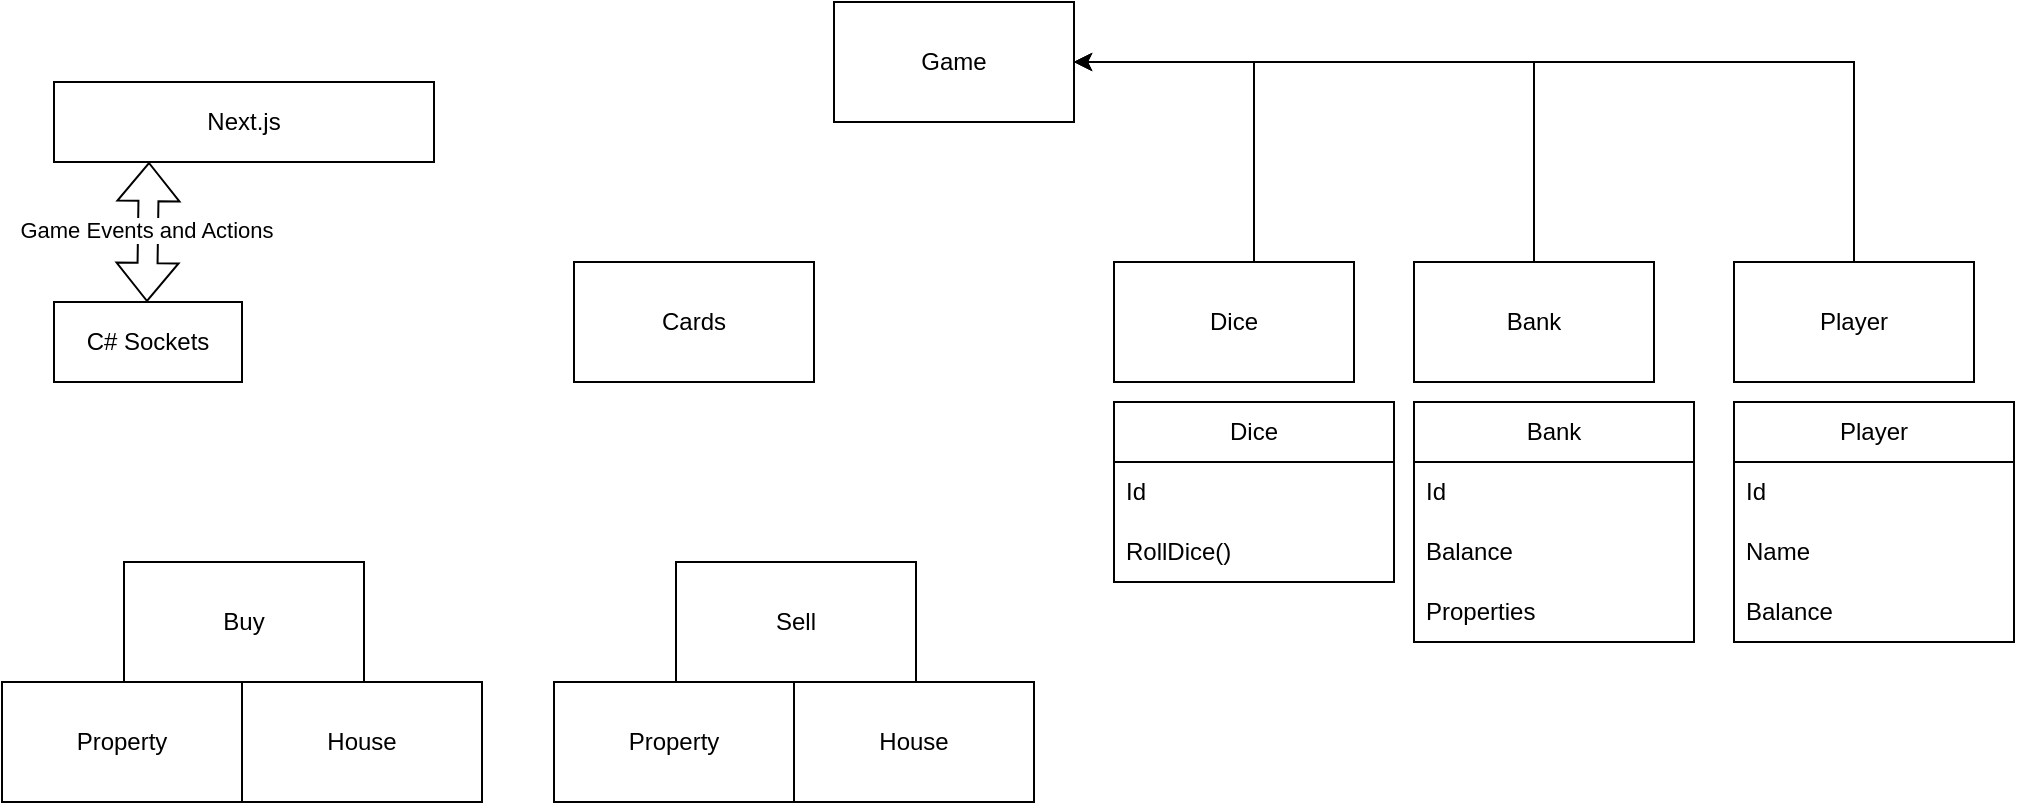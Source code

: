 <mxfile version="26.1.0">
  <diagram name="Page-1" id="1JltymOU_94CAYNyti2q">
    <mxGraphModel dx="1050" dy="507" grid="1" gridSize="10" guides="1" tooltips="1" connect="1" arrows="1" fold="1" page="1" pageScale="1" pageWidth="827" pageHeight="1169" math="0" shadow="0">
      <root>
        <mxCell id="0" />
        <mxCell id="1" parent="0" />
        <mxCell id="mnRKvTjvI5V1SNN01zUf-1" value="Next.js" style="rounded=0;whiteSpace=wrap;html=1;" vertex="1" parent="1">
          <mxGeometry x="400" y="90" width="190" height="40" as="geometry" />
        </mxCell>
        <mxCell id="mnRKvTjvI5V1SNN01zUf-2" value="C# Sockets" style="rounded=0;whiteSpace=wrap;html=1;" vertex="1" parent="1">
          <mxGeometry x="400" y="200" width="94" height="40" as="geometry" />
        </mxCell>
        <mxCell id="mnRKvTjvI5V1SNN01zUf-5" value="" style="shape=flexArrow;endArrow=classic;startArrow=classic;html=1;rounded=0;entryX=0.5;entryY=1;entryDx=0;entryDy=0;exitX=0;exitY=0;exitDx=0;exitDy=0;" edge="1" parent="1">
          <mxGeometry width="100" height="100" relative="1" as="geometry">
            <mxPoint x="446.5" y="200" as="sourcePoint" />
            <mxPoint x="447.5" y="130" as="targetPoint" />
          </mxGeometry>
        </mxCell>
        <mxCell id="mnRKvTjvI5V1SNN01zUf-6" value="Game Events and Actions" style="edgeLabel;html=1;align=center;verticalAlign=middle;resizable=0;points=[];" vertex="1" connectable="0" parent="mnRKvTjvI5V1SNN01zUf-5">
          <mxGeometry x="0.031" y="1" relative="1" as="geometry">
            <mxPoint as="offset" />
          </mxGeometry>
        </mxCell>
        <mxCell id="mnRKvTjvI5V1SNN01zUf-8" value="Buy" style="rounded=0;whiteSpace=wrap;html=1;" vertex="1" parent="1">
          <mxGeometry x="435" y="330" width="120" height="60" as="geometry" />
        </mxCell>
        <mxCell id="mnRKvTjvI5V1SNN01zUf-9" value="&lt;div&gt;Property&lt;/div&gt;" style="rounded=0;whiteSpace=wrap;html=1;" vertex="1" parent="1">
          <mxGeometry x="374" y="390" width="120" height="60" as="geometry" />
        </mxCell>
        <mxCell id="mnRKvTjvI5V1SNN01zUf-10" value="&lt;div&gt;House&lt;/div&gt;" style="rounded=0;whiteSpace=wrap;html=1;" vertex="1" parent="1">
          <mxGeometry x="494" y="390" width="120" height="60" as="geometry" />
        </mxCell>
        <mxCell id="mnRKvTjvI5V1SNN01zUf-11" value="Sell" style="rounded=0;whiteSpace=wrap;html=1;" vertex="1" parent="1">
          <mxGeometry x="711" y="330" width="120" height="60" as="geometry" />
        </mxCell>
        <mxCell id="mnRKvTjvI5V1SNN01zUf-12" value="&lt;div&gt;Property&lt;/div&gt;" style="rounded=0;whiteSpace=wrap;html=1;" vertex="1" parent="1">
          <mxGeometry x="650" y="390" width="120" height="60" as="geometry" />
        </mxCell>
        <mxCell id="mnRKvTjvI5V1SNN01zUf-13" value="&lt;div&gt;House&lt;/div&gt;" style="rounded=0;whiteSpace=wrap;html=1;" vertex="1" parent="1">
          <mxGeometry x="770" y="390" width="120" height="60" as="geometry" />
        </mxCell>
        <mxCell id="mnRKvTjvI5V1SNN01zUf-44" style="edgeStyle=orthogonalEdgeStyle;rounded=0;orthogonalLoop=1;jettySize=auto;html=1;entryX=1;entryY=0.5;entryDx=0;entryDy=0;" edge="1" parent="1" source="mnRKvTjvI5V1SNN01zUf-14" target="mnRKvTjvI5V1SNN01zUf-15">
          <mxGeometry relative="1" as="geometry">
            <Array as="points">
              <mxPoint x="1300" y="80" />
            </Array>
          </mxGeometry>
        </mxCell>
        <mxCell id="mnRKvTjvI5V1SNN01zUf-14" value="Player" style="rounded=0;whiteSpace=wrap;html=1;" vertex="1" parent="1">
          <mxGeometry x="1240" y="180" width="120" height="60" as="geometry" />
        </mxCell>
        <mxCell id="mnRKvTjvI5V1SNN01zUf-15" value="Game" style="rounded=0;whiteSpace=wrap;html=1;" vertex="1" parent="1">
          <mxGeometry x="790" y="50" width="120" height="60" as="geometry" />
        </mxCell>
        <mxCell id="mnRKvTjvI5V1SNN01zUf-17" value="Cards" style="rounded=0;whiteSpace=wrap;html=1;" vertex="1" parent="1">
          <mxGeometry x="660" y="180" width="120" height="60" as="geometry" />
        </mxCell>
        <mxCell id="mnRKvTjvI5V1SNN01zUf-43" style="edgeStyle=orthogonalEdgeStyle;rounded=0;orthogonalLoop=1;jettySize=auto;html=1;entryX=1;entryY=0.5;entryDx=0;entryDy=0;" edge="1" parent="1" source="mnRKvTjvI5V1SNN01zUf-22" target="mnRKvTjvI5V1SNN01zUf-15">
          <mxGeometry relative="1" as="geometry">
            <Array as="points">
              <mxPoint x="1000" y="80" />
            </Array>
          </mxGeometry>
        </mxCell>
        <mxCell id="mnRKvTjvI5V1SNN01zUf-22" value="Dice" style="rounded=0;whiteSpace=wrap;html=1;" vertex="1" parent="1">
          <mxGeometry x="930" y="180" width="120" height="60" as="geometry" />
        </mxCell>
        <mxCell id="mnRKvTjvI5V1SNN01zUf-38" style="edgeStyle=orthogonalEdgeStyle;rounded=0;orthogonalLoop=1;jettySize=auto;html=1;entryX=1;entryY=0.5;entryDx=0;entryDy=0;" edge="1" parent="1" source="mnRKvTjvI5V1SNN01zUf-23" target="mnRKvTjvI5V1SNN01zUf-15">
          <mxGeometry relative="1" as="geometry">
            <Array as="points">
              <mxPoint x="1140" y="80" />
            </Array>
          </mxGeometry>
        </mxCell>
        <mxCell id="mnRKvTjvI5V1SNN01zUf-23" value="Bank" style="rounded=0;whiteSpace=wrap;html=1;" vertex="1" parent="1">
          <mxGeometry x="1080" y="180" width="120" height="60" as="geometry" />
        </mxCell>
        <mxCell id="mnRKvTjvI5V1SNN01zUf-24" value="Player" style="swimlane;fontStyle=0;childLayout=stackLayout;horizontal=1;startSize=30;horizontalStack=0;resizeParent=1;resizeParentMax=0;resizeLast=0;collapsible=1;marginBottom=0;whiteSpace=wrap;html=1;" vertex="1" parent="1">
          <mxGeometry x="1240" y="250" width="140" height="120" as="geometry" />
        </mxCell>
        <mxCell id="mnRKvTjvI5V1SNN01zUf-25" value="Id" style="text;strokeColor=none;fillColor=none;align=left;verticalAlign=middle;spacingLeft=4;spacingRight=4;overflow=hidden;points=[[0,0.5],[1,0.5]];portConstraint=eastwest;rotatable=0;whiteSpace=wrap;html=1;" vertex="1" parent="mnRKvTjvI5V1SNN01zUf-24">
          <mxGeometry y="30" width="140" height="30" as="geometry" />
        </mxCell>
        <mxCell id="mnRKvTjvI5V1SNN01zUf-26" value="Name" style="text;strokeColor=none;fillColor=none;align=left;verticalAlign=middle;spacingLeft=4;spacingRight=4;overflow=hidden;points=[[0,0.5],[1,0.5]];portConstraint=eastwest;rotatable=0;whiteSpace=wrap;html=1;" vertex="1" parent="mnRKvTjvI5V1SNN01zUf-24">
          <mxGeometry y="60" width="140" height="30" as="geometry" />
        </mxCell>
        <mxCell id="mnRKvTjvI5V1SNN01zUf-27" value="Balance" style="text;strokeColor=none;fillColor=none;align=left;verticalAlign=middle;spacingLeft=4;spacingRight=4;overflow=hidden;points=[[0,0.5],[1,0.5]];portConstraint=eastwest;rotatable=0;whiteSpace=wrap;html=1;" vertex="1" parent="mnRKvTjvI5V1SNN01zUf-24">
          <mxGeometry y="90" width="140" height="30" as="geometry" />
        </mxCell>
        <mxCell id="mnRKvTjvI5V1SNN01zUf-31" value="Bank" style="swimlane;fontStyle=0;childLayout=stackLayout;horizontal=1;startSize=30;horizontalStack=0;resizeParent=1;resizeParentMax=0;resizeLast=0;collapsible=1;marginBottom=0;whiteSpace=wrap;html=1;" vertex="1" parent="1">
          <mxGeometry x="1080" y="250" width="140" height="120" as="geometry" />
        </mxCell>
        <mxCell id="mnRKvTjvI5V1SNN01zUf-32" value="Id" style="text;strokeColor=none;fillColor=none;align=left;verticalAlign=middle;spacingLeft=4;spacingRight=4;overflow=hidden;points=[[0,0.5],[1,0.5]];portConstraint=eastwest;rotatable=0;whiteSpace=wrap;html=1;" vertex="1" parent="mnRKvTjvI5V1SNN01zUf-31">
          <mxGeometry y="30" width="140" height="30" as="geometry" />
        </mxCell>
        <mxCell id="mnRKvTjvI5V1SNN01zUf-34" value="Balance" style="text;strokeColor=none;fillColor=none;align=left;verticalAlign=middle;spacingLeft=4;spacingRight=4;overflow=hidden;points=[[0,0.5],[1,0.5]];portConstraint=eastwest;rotatable=0;whiteSpace=wrap;html=1;" vertex="1" parent="mnRKvTjvI5V1SNN01zUf-31">
          <mxGeometry y="60" width="140" height="30" as="geometry" />
        </mxCell>
        <mxCell id="mnRKvTjvI5V1SNN01zUf-36" value="Properties" style="text;strokeColor=none;fillColor=none;align=left;verticalAlign=middle;spacingLeft=4;spacingRight=4;overflow=hidden;points=[[0,0.5],[1,0.5]];portConstraint=eastwest;rotatable=0;whiteSpace=wrap;html=1;" vertex="1" parent="mnRKvTjvI5V1SNN01zUf-31">
          <mxGeometry y="90" width="140" height="30" as="geometry" />
        </mxCell>
        <mxCell id="mnRKvTjvI5V1SNN01zUf-39" value="Dice" style="swimlane;fontStyle=0;childLayout=stackLayout;horizontal=1;startSize=30;horizontalStack=0;resizeParent=1;resizeParentMax=0;resizeLast=0;collapsible=1;marginBottom=0;whiteSpace=wrap;html=1;" vertex="1" parent="1">
          <mxGeometry x="930" y="250" width="140" height="90" as="geometry" />
        </mxCell>
        <mxCell id="mnRKvTjvI5V1SNN01zUf-40" value="Id" style="text;strokeColor=none;fillColor=none;align=left;verticalAlign=middle;spacingLeft=4;spacingRight=4;overflow=hidden;points=[[0,0.5],[1,0.5]];portConstraint=eastwest;rotatable=0;whiteSpace=wrap;html=1;" vertex="1" parent="mnRKvTjvI5V1SNN01zUf-39">
          <mxGeometry y="30" width="140" height="30" as="geometry" />
        </mxCell>
        <mxCell id="mnRKvTjvI5V1SNN01zUf-41" value="RollDice()" style="text;strokeColor=none;fillColor=none;align=left;verticalAlign=middle;spacingLeft=4;spacingRight=4;overflow=hidden;points=[[0,0.5],[1,0.5]];portConstraint=eastwest;rotatable=0;whiteSpace=wrap;html=1;" vertex="1" parent="mnRKvTjvI5V1SNN01zUf-39">
          <mxGeometry y="60" width="140" height="30" as="geometry" />
        </mxCell>
      </root>
    </mxGraphModel>
  </diagram>
</mxfile>
